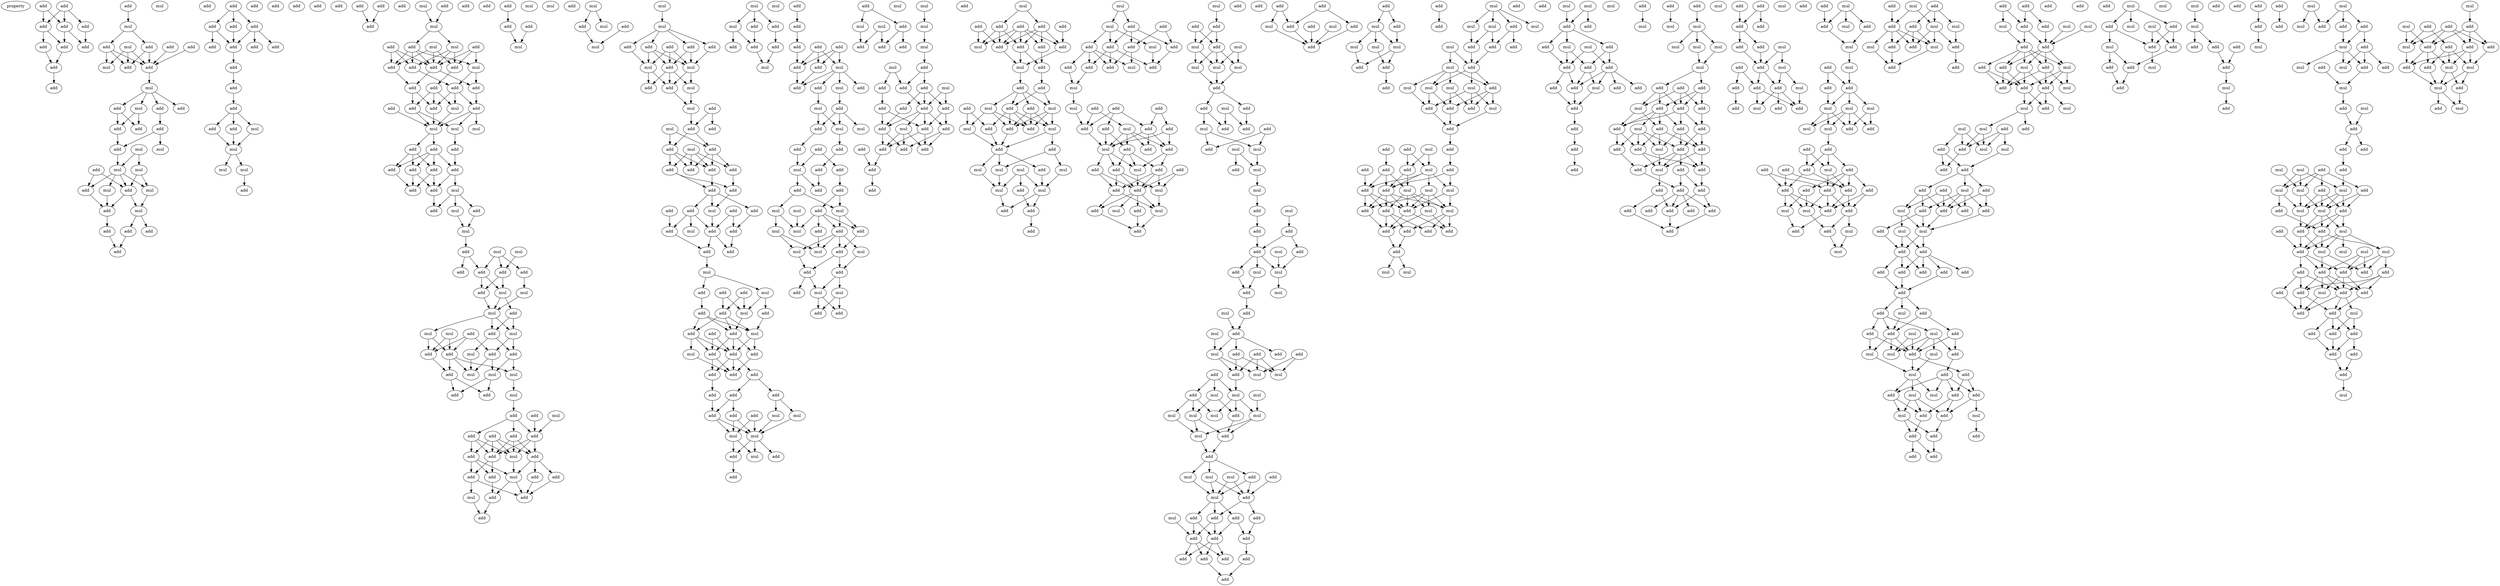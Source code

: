 digraph {
    node [fontcolor=black]
    property [mul=2,lf=1.9]
    0 [ label = add ];
    1 [ label = add ];
    2 [ label = add ];
    3 [ label = add ];
    4 [ label = add ];
    5 [ label = add ];
    6 [ label = add ];
    7 [ label = add ];
    8 [ label = add ];
    9 [ label = add ];
    10 [ label = add ];
    11 [ label = mul ];
    12 [ label = mul ];
    13 [ label = add ];
    14 [ label = add ];
    15 [ label = add ];
    16 [ label = add ];
    17 [ label = add ];
    18 [ label = add ];
    19 [ label = mul ];
    20 [ label = mul ];
    21 [ label = add ];
    22 [ label = add ];
    23 [ label = mul ];
    24 [ label = add ];
    25 [ label = add ];
    26 [ label = add ];
    27 [ label = add ];
    28 [ label = mul ];
    29 [ label = mul ];
    30 [ label = add ];
    31 [ label = add ];
    32 [ label = mul ];
    33 [ label = mul ];
    34 [ label = add ];
    35 [ label = mul ];
    36 [ label = mul ];
    37 [ label = add ];
    38 [ label = mul ];
    39 [ label = add ];
    40 [ label = add ];
    41 [ label = add ];
    42 [ label = mul ];
    43 [ label = add ];
    44 [ label = add ];
    45 [ label = add ];
    46 [ label = add ];
    47 [ label = add ];
    48 [ label = add ];
    49 [ label = add ];
    50 [ label = add ];
    51 [ label = add ];
    52 [ label = add ];
    53 [ label = add ];
    54 [ label = add ];
    55 [ label = add ];
    56 [ label = add ];
    57 [ label = add ];
    58 [ label = add ];
    59 [ label = add ];
    60 [ label = add ];
    61 [ label = add ];
    62 [ label = mul ];
    63 [ label = add ];
    64 [ label = mul ];
    65 [ label = add ];
    66 [ label = mul ];
    67 [ label = mul ];
    68 [ label = add ];
    69 [ label = add ];
    70 [ label = add ];
    71 [ label = add ];
    72 [ label = add ];
    73 [ label = mul ];
    74 [ label = add ];
    75 [ label = add ];
    76 [ label = mul ];
    77 [ label = mul ];
    78 [ label = mul ];
    79 [ label = add ];
    80 [ label = add ];
    81 [ label = add ];
    82 [ label = add ];
    83 [ label = add ];
    84 [ label = add ];
    85 [ label = mul ];
    86 [ label = add ];
    87 [ label = add ];
    88 [ label = add ];
    89 [ label = add ];
    90 [ label = add ];
    91 [ label = add ];
    92 [ label = mul ];
    93 [ label = add ];
    94 [ label = add ];
    95 [ label = add ];
    96 [ label = mul ];
    97 [ label = mul ];
    98 [ label = mul ];
    99 [ label = add ];
    100 [ label = add ];
    101 [ label = add ];
    102 [ label = add ];
    103 [ label = add ];
    104 [ label = add ];
    105 [ label = add ];
    106 [ label = add ];
    107 [ label = add ];
    108 [ label = mul ];
    109 [ label = mul ];
    110 [ label = add ];
    111 [ label = add ];
    112 [ label = mul ];
    113 [ label = mul ];
    114 [ label = mul ];
    115 [ label = add ];
    116 [ label = add ];
    117 [ label = add ];
    118 [ label = add ];
    119 [ label = add ];
    120 [ label = add ];
    121 [ label = mul ];
    122 [ label = mul ];
    123 [ label = mul ];
    124 [ label = add ];
    125 [ label = add ];
    126 [ label = mul ];
    127 [ label = mul ];
    128 [ label = add ];
    129 [ label = mul ];
    130 [ label = mul ];
    131 [ label = add ];
    132 [ label = add ];
    133 [ label = add ];
    134 [ label = add ];
    135 [ label = mul ];
    136 [ label = mul ];
    137 [ label = add ];
    138 [ label = mul ];
    139 [ label = add ];
    140 [ label = mul ];
    141 [ label = add ];
    142 [ label = add ];
    143 [ label = add ];
    144 [ label = mul ];
    145 [ label = add ];
    146 [ label = add ];
    147 [ label = add ];
    148 [ label = add ];
    149 [ label = mul ];
    150 [ label = add ];
    151 [ label = add ];
    152 [ label = add ];
    153 [ label = add ];
    154 [ label = add ];
    155 [ label = add ];
    156 [ label = mul ];
    157 [ label = add ];
    158 [ label = add ];
    159 [ label = add ];
    160 [ label = add ];
    161 [ label = mul ];
    162 [ label = add ];
    163 [ label = add ];
    164 [ label = mul ];
    165 [ label = add ];
    166 [ label = mul ];
    167 [ label = add ];
    168 [ label = add ];
    169 [ label = mul ];
    170 [ label = mul ];
    171 [ label = add ];
    172 [ label = add ];
    173 [ label = mul ];
    174 [ label = mul ];
    175 [ label = mul ];
    176 [ label = mul ];
    177 [ label = add ];
    178 [ label = add ];
    179 [ label = add ];
    180 [ label = add ];
    181 [ label = add ];
    182 [ label = mul ];
    183 [ label = add ];
    184 [ label = mul ];
    185 [ label = add ];
    186 [ label = add ];
    187 [ label = mul ];
    188 [ label = add ];
    189 [ label = mul ];
    190 [ label = add ];
    191 [ label = mul ];
    192 [ label = add ];
    193 [ label = add ];
    194 [ label = mul ];
    195 [ label = add ];
    196 [ label = add ];
    197 [ label = add ];
    198 [ label = add ];
    199 [ label = add ];
    200 [ label = add ];
    201 [ label = add ];
    202 [ label = add ];
    203 [ label = add ];
    204 [ label = mul ];
    205 [ label = add ];
    206 [ label = add ];
    207 [ label = add ];
    208 [ label = add ];
    209 [ label = add ];
    210 [ label = mul ];
    211 [ label = add ];
    212 [ label = add ];
    213 [ label = mul ];
    214 [ label = add ];
    215 [ label = add ];
    216 [ label = mul ];
    217 [ label = add ];
    218 [ label = add ];
    219 [ label = mul ];
    220 [ label = add ];
    221 [ label = add ];
    222 [ label = add ];
    223 [ label = add ];
    224 [ label = add ];
    225 [ label = mul ];
    226 [ label = add ];
    227 [ label = mul ];
    228 [ label = add ];
    229 [ label = add ];
    230 [ label = add ];
    231 [ label = add ];
    232 [ label = add ];
    233 [ label = add ];
    234 [ label = add ];
    235 [ label = add ];
    236 [ label = add ];
    237 [ label = add ];
    238 [ label = mul ];
    239 [ label = add ];
    240 [ label = mul ];
    241 [ label = mul ];
    242 [ label = mul ];
    243 [ label = mul ];
    244 [ label = add ];
    245 [ label = add ];
    246 [ label = mul ];
    247 [ label = add ];
    248 [ label = mul ];
    249 [ label = add ];
    250 [ label = add ];
    251 [ label = add ];
    252 [ label = add ];
    253 [ label = add ];
    254 [ label = mul ];
    255 [ label = mul ];
    256 [ label = add ];
    257 [ label = add ];
    258 [ label = add ];
    259 [ label = add ];
    260 [ label = add ];
    261 [ label = mul ];
    262 [ label = add ];
    263 [ label = add ];
    264 [ label = add ];
    265 [ label = mul ];
    266 [ label = add ];
    267 [ label = add ];
    268 [ label = add ];
    269 [ label = mul ];
    270 [ label = mul ];
    271 [ label = mul ];
    272 [ label = add ];
    273 [ label = add ];
    274 [ label = add ];
    275 [ label = add ];
    276 [ label = add ];
    277 [ label = add ];
    278 [ label = mul ];
    279 [ label = add ];
    280 [ label = add ];
    281 [ label = add ];
    282 [ label = mul ];
    283 [ label = add ];
    284 [ label = mul ];
    285 [ label = mul ];
    286 [ label = mul ];
    287 [ label = add ];
    288 [ label = add ];
    289 [ label = mul ];
    290 [ label = add ];
    291 [ label = mul ];
    292 [ label = add ];
    293 [ label = mul ];
    294 [ label = mul ];
    295 [ label = add ];
    296 [ label = add ];
    297 [ label = add ];
    298 [ label = mul ];
    299 [ label = mul ];
    300 [ label = add ];
    301 [ label = add ];
    302 [ label = add ];
    303 [ label = mul ];
    304 [ label = add ];
    305 [ label = mul ];
    306 [ label = mul ];
    307 [ label = add ];
    308 [ label = mul ];
    309 [ label = add ];
    310 [ label = add ];
    311 [ label = mul ];
    312 [ label = add ];
    313 [ label = mul ];
    314 [ label = add ];
    315 [ label = mul ];
    316 [ label = add ];
    317 [ label = add ];
    318 [ label = add ];
    319 [ label = mul ];
    320 [ label = add ];
    321 [ label = add ];
    322 [ label = add ];
    323 [ label = add ];
    324 [ label = add ];
    325 [ label = add ];
    326 [ label = mul ];
    327 [ label = add ];
    328 [ label = add ];
    329 [ label = add ];
    330 [ label = add ];
    331 [ label = add ];
    332 [ label = add ];
    333 [ label = add ];
    334 [ label = mul ];
    335 [ label = add ];
    336 [ label = add ];
    337 [ label = add ];
    338 [ label = add ];
    339 [ label = add ];
    340 [ label = add ];
    341 [ label = add ];
    342 [ label = add ];
    343 [ label = add ];
    344 [ label = mul ];
    345 [ label = mul ];
    346 [ label = add ];
    347 [ label = add ];
    348 [ label = add ];
    349 [ label = add ];
    350 [ label = mul ];
    351 [ label = mul ];
    352 [ label = add ];
    353 [ label = add ];
    354 [ label = add ];
    355 [ label = add ];
    356 [ label = mul ];
    357 [ label = mul ];
    358 [ label = add ];
    359 [ label = add ];
    360 [ label = add ];
    361 [ label = add ];
    362 [ label = mul ];
    363 [ label = mul ];
    364 [ label = mul ];
    365 [ label = mul ];
    366 [ label = mul ];
    367 [ label = add ];
    368 [ label = mul ];
    369 [ label = add ];
    370 [ label = add ];
    371 [ label = add ];
    372 [ label = mul ];
    373 [ label = add ];
    374 [ label = add ];
    375 [ label = mul ];
    376 [ label = mul ];
    377 [ label = add ];
    378 [ label = add ];
    379 [ label = add ];
    380 [ label = add ];
    381 [ label = add ];
    382 [ label = add ];
    383 [ label = add ];
    384 [ label = mul ];
    385 [ label = add ];
    386 [ label = mul ];
    387 [ label = add ];
    388 [ label = add ];
    389 [ label = mul ];
    390 [ label = add ];
    391 [ label = add ];
    392 [ label = mul ];
    393 [ label = add ];
    394 [ label = add ];
    395 [ label = add ];
    396 [ label = mul ];
    397 [ label = add ];
    398 [ label = add ];
    399 [ label = add ];
    400 [ label = mul ];
    401 [ label = add ];
    402 [ label = add ];
    403 [ label = add ];
    404 [ label = add ];
    405 [ label = add ];
    406 [ label = add ];
    407 [ label = mul ];
    408 [ label = add ];
    409 [ label = mul ];
    410 [ label = add ];
    411 [ label = mul ];
    412 [ label = add ];
    413 [ label = mul ];
    414 [ label = add ];
    415 [ label = add ];
    416 [ label = add ];
    417 [ label = mul ];
    418 [ label = mul ];
    419 [ label = mul ];
    420 [ label = mul ];
    421 [ label = mul ];
    422 [ label = add ];
    423 [ label = add ];
    424 [ label = mul ];
    425 [ label = add ];
    426 [ label = add ];
    427 [ label = mul ];
    428 [ label = add ];
    429 [ label = add ];
    430 [ label = add ];
    431 [ label = mul ];
    432 [ label = mul ];
    433 [ label = add ];
    434 [ label = add ];
    435 [ label = mul ];
    436 [ label = mul ];
    437 [ label = mul ];
    438 [ label = add ];
    439 [ label = add ];
    440 [ label = add ];
    441 [ label = add ];
    442 [ label = add ];
    443 [ label = add ];
    444 [ label = mul ];
    445 [ label = mul ];
    446 [ label = mul ];
    447 [ label = add ];
    448 [ label = add ];
    449 [ label = mul ];
    450 [ label = mul ];
    451 [ label = add ];
    452 [ label = add ];
    453 [ label = mul ];
    454 [ label = mul ];
    455 [ label = add ];
    456 [ label = add ];
    457 [ label = add ];
    458 [ label = add ];
    459 [ label = add ];
    460 [ label = add ];
    461 [ label = mul ];
    462 [ label = mul ];
    463 [ label = mul ];
    464 [ label = mul ];
    465 [ label = mul ];
    466 [ label = add ];
    467 [ label = add ];
    468 [ label = mul ];
    469 [ label = mul ];
    470 [ label = mul ];
    471 [ label = mul ];
    472 [ label = mul ];
    473 [ label = add ];
    474 [ label = add ];
    475 [ label = add ];
    476 [ label = add ];
    477 [ label = mul ];
    478 [ label = mul ];
    479 [ label = mul ];
    480 [ label = add ];
    481 [ label = mul ];
    482 [ label = add ];
    483 [ label = add ];
    484 [ label = add ];
    485 [ label = mul ];
    486 [ label = add ];
    487 [ label = add ];
    488 [ label = add ];
    489 [ label = add ];
    490 [ label = add ];
    491 [ label = add ];
    492 [ label = add ];
    493 [ label = add ];
    494 [ label = add ];
    495 [ label = add ];
    496 [ label = add ];
    497 [ label = add ];
    498 [ label = add ];
    499 [ label = mul ];
    500 [ label = add ];
    501 [ label = mul ];
    502 [ label = add ];
    503 [ label = add ];
    504 [ label = mul ];
    505 [ label = add ];
    506 [ label = mul ];
    507 [ label = add ];
    508 [ label = mul ];
    509 [ label = mul ];
    510 [ label = add ];
    511 [ label = add ];
    512 [ label = add ];
    513 [ label = add ];
    514 [ label = mul ];
    515 [ label = add ];
    516 [ label = mul ];
    517 [ label = mul ];
    518 [ label = add ];
    519 [ label = mul ];
    520 [ label = mul ];
    521 [ label = add ];
    522 [ label = add ];
    523 [ label = add ];
    524 [ label = add ];
    525 [ label = mul ];
    526 [ label = add ];
    527 [ label = mul ];
    528 [ label = mul ];
    529 [ label = mul ];
    530 [ label = mul ];
    531 [ label = add ];
    532 [ label = add ];
    533 [ label = mul ];
    534 [ label = add ];
    535 [ label = add ];
    536 [ label = add ];
    537 [ label = mul ];
    538 [ label = add ];
    539 [ label = add ];
    540 [ label = add ];
    541 [ label = mul ];
    542 [ label = add ];
    543 [ label = add ];
    544 [ label = add ];
    545 [ label = mul ];
    546 [ label = add ];
    547 [ label = add ];
    548 [ label = mul ];
    549 [ label = mul ];
    550 [ label = add ];
    551 [ label = mul ];
    552 [ label = add ];
    553 [ label = add ];
    554 [ label = mul ];
    555 [ label = add ];
    556 [ label = add ];
    557 [ label = add ];
    558 [ label = add ];
    559 [ label = add ];
    560 [ label = mul ];
    561 [ label = add ];
    562 [ label = mul ];
    563 [ label = mul ];
    564 [ label = mul ];
    565 [ label = add ];
    566 [ label = add ];
    567 [ label = mul ];
    568 [ label = add ];
    569 [ label = add ];
    570 [ label = mul ];
    571 [ label = add ];
    572 [ label = add ];
    573 [ label = add ];
    574 [ label = add ];
    575 [ label = mul ];
    576 [ label = add ];
    577 [ label = add ];
    578 [ label = add ];
    579 [ label = add ];
    580 [ label = add ];
    581 [ label = mul ];
    582 [ label = add ];
    583 [ label = add ];
    584 [ label = add ];
    585 [ label = mul ];
    586 [ label = add ];
    587 [ label = add ];
    588 [ label = mul ];
    589 [ label = mul ];
    590 [ label = mul ];
    591 [ label = mul ];
    592 [ label = mul ];
    593 [ label = mul ];
    594 [ label = add ];
    595 [ label = add ];
    596 [ label = add ];
    597 [ label = add ];
    598 [ label = add ];
    599 [ label = mul ];
    600 [ label = add ];
    601 [ label = add ];
    602 [ label = add ];
    603 [ label = add ];
    604 [ label = mul ];
    605 [ label = add ];
    606 [ label = add ];
    607 [ label = add ];
    608 [ label = add ];
    609 [ label = mul ];
    610 [ label = add ];
    611 [ label = add ];
    612 [ label = add ];
    613 [ label = mul ];
    614 [ label = add ];
    615 [ label = add ];
    616 [ label = add ];
    617 [ label = add ];
    618 [ label = add ];
    619 [ label = add ];
    620 [ label = add ];
    621 [ label = add ];
    622 [ label = add ];
    623 [ label = add ];
    624 [ label = mul ];
    625 [ label = add ];
    626 [ label = add ];
    627 [ label = add ];
    628 [ label = add ];
    629 [ label = add ];
    630 [ label = add ];
    631 [ label = mul ];
    632 [ label = add ];
    633 [ label = add ];
    634 [ label = mul ];
    635 [ label = mul ];
    636 [ label = add ];
    637 [ label = add ];
    638 [ label = add ];
    639 [ label = mul ];
    640 [ label = add ];
    641 [ label = add ];
    642 [ label = add ];
    643 [ label = mul ];
    644 [ label = add ];
    645 [ label = add ];
    646 [ label = mul ];
    647 [ label = mul ];
    648 [ label = add ];
    649 [ label = add ];
    650 [ label = mul ];
    651 [ label = add ];
    652 [ label = mul ];
    653 [ label = add ];
    654 [ label = add ];
    655 [ label = mul ];
    656 [ label = mul ];
    657 [ label = mul ];
    658 [ label = mul ];
    659 [ label = mul ];
    660 [ label = add ];
    661 [ label = add ];
    662 [ label = add ];
    663 [ label = add ];
    664 [ label = add ];
    665 [ label = mul ];
    666 [ label = add ];
    667 [ label = add ];
    668 [ label = add ];
    669 [ label = add ];
    670 [ label = add ];
    671 [ label = add ];
    672 [ label = add ];
    673 [ label = add ];
    674 [ label = mul ];
    675 [ label = add ];
    676 [ label = add ];
    677 [ label = mul ];
    678 [ label = mul ];
    679 [ label = add ];
    680 [ label = add ];
    681 [ label = mul ];
    682 [ label = add ];
    683 [ label = mul ];
    684 [ label = add ];
    685 [ label = add ];
    686 [ label = add ];
    687 [ label = mul ];
    688 [ label = mul ];
    689 [ label = mul ];
    690 [ label = mul ];
    691 [ label = add ];
    692 [ label = add ];
    693 [ label = add ];
    694 [ label = add ];
    695 [ label = add ];
    696 [ label = add ];
    697 [ label = add ];
    698 [ label = mul ];
    699 [ label = mul ];
    700 [ label = add ];
    701 [ label = mul ];
    702 [ label = add ];
    703 [ label = add ];
    704 [ label = add ];
    705 [ label = add ];
    706 [ label = mul ];
    707 [ label = add ];
    708 [ label = add ];
    709 [ label = mul ];
    710 [ label = mul ];
    711 [ label = add ];
    712 [ label = add ];
    713 [ label = add ];
    714 [ label = add ];
    715 [ label = mul ];
    716 [ label = mul ];
    717 [ label = mul ];
    718 [ label = mul ];
    719 [ label = add ];
    720 [ label = add ];
    721 [ label = add ];
    722 [ label = mul ];
    723 [ label = mul ];
    724 [ label = add ];
    725 [ label = add ];
    726 [ label = add ];
    727 [ label = add ];
    728 [ label = add ];
    729 [ label = add ];
    730 [ label = mul ];
    731 [ label = add ];
    732 [ label = mul ];
    733 [ label = add ];
    734 [ label = add ];
    735 [ label = add ];
    736 [ label = add ];
    737 [ label = mul ];
    738 [ label = add ];
    739 [ label = mul ];
    740 [ label = add ];
    741 [ label = add ];
    742 [ label = add ];
    743 [ label = add ];
    744 [ label = add ];
    745 [ label = add ];
    746 [ label = add ];
    747 [ label = add ];
    748 [ label = add ];
    749 [ label = mul ];
    750 [ label = add ];
    751 [ label = add ];
    752 [ label = mul ];
    753 [ label = add ];
    754 [ label = mul ];
    755 [ label = add ];
    756 [ label = add ];
    757 [ label = mul ];
    758 [ label = mul ];
    759 [ label = mul ];
    760 [ label = add ];
    761 [ label = add ];
    762 [ label = mul ];
    763 [ label = add ];
    764 [ label = add ];
    765 [ label = add ];
    766 [ label = mul ];
    767 [ label = add ];
    768 [ label = mul ];
    769 [ label = mul ];
    770 [ label = add ];
    771 [ label = add ];
    772 [ label = mul ];
    773 [ label = add ];
    774 [ label = add ];
    775 [ label = add ];
    776 [ label = add ];
    777 [ label = add ];
    778 [ label = add ];
    779 [ label = add ];
    780 [ label = mul ];
    781 [ label = mul ];
    782 [ label = mul ];
    783 [ label = add ];
    784 [ label = add ];
    785 [ label = add ];
    786 [ label = add ];
    787 [ label = mul ];
    788 [ label = add ];
    789 [ label = mul ];
    790 [ label = add ];
    791 [ label = mul ];
    792 [ label = add ];
    793 [ label = mul ];
    794 [ label = mul ];
    795 [ label = add ];
    796 [ label = add ];
    797 [ label = add ];
    798 [ label = add ];
    799 [ label = add ];
    800 [ label = add ];
    801 [ label = mul ];
    802 [ label = add ];
    803 [ label = add ];
    804 [ label = add ];
    805 [ label = add ];
    806 [ label = mul ];
    807 [ label = mul ];
    808 [ label = add ];
    809 [ label = mul ];
    810 [ label = add ];
    811 [ label = add ];
    812 [ label = mul ];
    813 [ label = add ];
    814 [ label = add ];
    815 [ label = mul ];
    816 [ label = add ];
    817 [ label = add ];
    818 [ label = mul ];
    819 [ label = add ];
    820 [ label = mul ];
    821 [ label = mul ];
    822 [ label = add ];
    823 [ label = mul ];
    824 [ label = add ];
    825 [ label = add ];
    826 [ label = add ];
    827 [ label = add ];
    828 [ label = mul ];
    829 [ label = add ];
    830 [ label = mul ];
    831 [ label = mul ];
    832 [ label = add ];
    833 [ label = add ];
    834 [ label = mul ];
    835 [ label = mul ];
    836 [ label = add ];
    837 [ label = mul ];
    838 [ label = mul ];
    839 [ label = add ];
    840 [ label = add ];
    841 [ label = mul ];
    842 [ label = add ];
    843 [ label = add ];
    844 [ label = mul ];
    845 [ label = add ];
    846 [ label = mul ];
    847 [ label = mul ];
    848 [ label = mul ];
    849 [ label = add ];
    850 [ label = add ];
    851 [ label = add ];
    852 [ label = add ];
    853 [ label = add ];
    854 [ label = mul ];
    855 [ label = add ];
    856 [ label = add ];
    857 [ label = add ];
    858 [ label = add ];
    859 [ label = mul ];
    860 [ label = add ];
    861 [ label = add ];
    862 [ label = add ];
    863 [ label = add ];
    864 [ label = add ];
    865 [ label = add ];
    866 [ label = add ];
    867 [ label = add ];
    868 [ label = mul ];
    869 [ label = mul ];
    870 [ label = mul ];
    871 [ label = add ];
    872 [ label = add ];
    873 [ label = add ];
    874 [ label = mul ];
    875 [ label = add ];
    876 [ label = add ];
    877 [ label = add ];
    878 [ label = add ];
    879 [ label = mul ];
    880 [ label = add ];
    881 [ label = mul ];
    882 [ label = add ];
    883 [ label = mul ];
    884 [ label = add ];
    885 [ label = mul ];
    886 [ label = add ];
    0 -> 2 [ name = 0 ];
    0 -> 3 [ name = 1 ];
    0 -> 4 [ name = 2 ];
    1 -> 2 [ name = 3 ];
    1 -> 3 [ name = 4 ];
    2 -> 5 [ name = 5 ];
    2 -> 7 [ name = 6 ];
    3 -> 6 [ name = 7 ];
    3 -> 7 [ name = 8 ];
    4 -> 6 [ name = 9 ];
    5 -> 8 [ name = 10 ];
    7 -> 8 [ name = 11 ];
    8 -> 10 [ name = 12 ];
    9 -> 11 [ name = 13 ];
    11 -> 13 [ name = 14 ];
    11 -> 15 [ name = 15 ];
    12 -> 17 [ name = 16 ];
    12 -> 18 [ name = 17 ];
    12 -> 19 [ name = 18 ];
    13 -> 17 [ name = 19 ];
    13 -> 18 [ name = 20 ];
    13 -> 19 [ name = 21 ];
    14 -> 18 [ name = 22 ];
    15 -> 17 [ name = 23 ];
    15 -> 18 [ name = 24 ];
    16 -> 18 [ name = 25 ];
    18 -> 20 [ name = 26 ];
    20 -> 21 [ name = 27 ];
    20 -> 22 [ name = 28 ];
    20 -> 23 [ name = 29 ];
    20 -> 24 [ name = 30 ];
    21 -> 25 [ name = 31 ];
    21 -> 27 [ name = 32 ];
    23 -> 25 [ name = 33 ];
    23 -> 27 [ name = 34 ];
    24 -> 26 [ name = 35 ];
    26 -> 29 [ name = 36 ];
    26 -> 30 [ name = 37 ];
    27 -> 30 [ name = 38 ];
    28 -> 32 [ name = 39 ];
    28 -> 33 [ name = 40 ];
    30 -> 33 [ name = 41 ];
    31 -> 34 [ name = 42 ];
    31 -> 37 [ name = 43 ];
    32 -> 34 [ name = 44 ];
    32 -> 35 [ name = 45 ];
    33 -> 34 [ name = 46 ];
    33 -> 35 [ name = 47 ];
    33 -> 36 [ name = 48 ];
    33 -> 37 [ name = 49 ];
    34 -> 38 [ name = 50 ];
    34 -> 39 [ name = 51 ];
    35 -> 38 [ name = 52 ];
    36 -> 39 [ name = 53 ];
    37 -> 39 [ name = 54 ];
    38 -> 40 [ name = 55 ];
    38 -> 44 [ name = 56 ];
    39 -> 41 [ name = 57 ];
    40 -> 45 [ name = 58 ];
    41 -> 45 [ name = 59 ];
    46 -> 47 [ name = 60 ];
    46 -> 48 [ name = 61 ];
    46 -> 49 [ name = 62 ];
    47 -> 51 [ name = 63 ];
    47 -> 54 [ name = 64 ];
    48 -> 51 [ name = 65 ];
    49 -> 51 [ name = 66 ];
    49 -> 52 [ name = 67 ];
    49 -> 53 [ name = 68 ];
    51 -> 55 [ name = 69 ];
    55 -> 56 [ name = 70 ];
    56 -> 59 [ name = 71 ];
    59 -> 60 [ name = 72 ];
    59 -> 61 [ name = 73 ];
    59 -> 62 [ name = 74 ];
    60 -> 64 [ name = 75 ];
    61 -> 64 [ name = 76 ];
    62 -> 64 [ name = 77 ];
    64 -> 66 [ name = 78 ];
    64 -> 67 [ name = 79 ];
    67 -> 68 [ name = 80 ];
    69 -> 71 [ name = 81 ];
    70 -> 71 [ name = 82 ];
    73 -> 76 [ name = 83 ];
    74 -> 76 [ name = 84 ];
    76 -> 77 [ name = 85 ];
    76 -> 81 [ name = 86 ];
    77 -> 82 [ name = 87 ];
    77 -> 84 [ name = 88 ];
    77 -> 86 [ name = 89 ];
    78 -> 82 [ name = 90 ];
    78 -> 83 [ name = 91 ];
    78 -> 84 [ name = 92 ];
    79 -> 82 [ name = 93 ];
    79 -> 84 [ name = 94 ];
    79 -> 85 [ name = 95 ];
    80 -> 83 [ name = 96 ];
    80 -> 84 [ name = 97 ];
    80 -> 86 [ name = 98 ];
    81 -> 83 [ name = 99 ];
    81 -> 84 [ name = 100 ];
    81 -> 85 [ name = 101 ];
    81 -> 86 [ name = 102 ];
    82 -> 89 [ name = 103 ];
    83 -> 88 [ name = 104 ];
    84 -> 88 [ name = 105 ];
    84 -> 90 [ name = 106 ];
    85 -> 87 [ name = 107 ];
    85 -> 90 [ name = 108 ];
    86 -> 87 [ name = 109 ];
    87 -> 91 [ name = 110 ];
    87 -> 92 [ name = 111 ];
    87 -> 95 [ name = 112 ];
    88 -> 91 [ name = 113 ];
    88 -> 94 [ name = 114 ];
    89 -> 91 [ name = 115 ];
    89 -> 92 [ name = 116 ];
    89 -> 94 [ name = 117 ];
    90 -> 95 [ name = 118 ];
    91 -> 97 [ name = 119 ];
    92 -> 97 [ name = 120 ];
    93 -> 97 [ name = 121 ];
    94 -> 97 [ name = 122 ];
    94 -> 98 [ name = 123 ];
    95 -> 96 [ name = 124 ];
    95 -> 97 [ name = 125 ];
    95 -> 98 [ name = 126 ];
    97 -> 99 [ name = 127 ];
    97 -> 101 [ name = 128 ];
    98 -> 100 [ name = 129 ];
    99 -> 102 [ name = 130 ];
    99 -> 104 [ name = 131 ];
    99 -> 105 [ name = 132 ];
    100 -> 103 [ name = 133 ];
    101 -> 102 [ name = 134 ];
    101 -> 103 [ name = 135 ];
    101 -> 104 [ name = 136 ];
    101 -> 105 [ name = 137 ];
    102 -> 106 [ name = 138 ];
    102 -> 107 [ name = 139 ];
    103 -> 107 [ name = 140 ];
    103 -> 108 [ name = 141 ];
    104 -> 106 [ name = 142 ];
    105 -> 106 [ name = 143 ];
    105 -> 107 [ name = 144 ];
    107 -> 111 [ name = 145 ];
    108 -> 109 [ name = 146 ];
    108 -> 110 [ name = 147 ];
    108 -> 111 [ name = 148 ];
    109 -> 112 [ name = 149 ];
    110 -> 112 [ name = 150 ];
    112 -> 115 [ name = 151 ];
    113 -> 116 [ name = 152 ];
    113 -> 118 [ name = 153 ];
    113 -> 119 [ name = 154 ];
    114 -> 116 [ name = 155 ];
    115 -> 117 [ name = 156 ];
    115 -> 118 [ name = 157 ];
    116 -> 120 [ name = 158 ];
    116 -> 122 [ name = 159 ];
    118 -> 120 [ name = 160 ];
    118 -> 122 [ name = 161 ];
    119 -> 121 [ name = 162 ];
    120 -> 123 [ name = 163 ];
    121 -> 123 [ name = 164 ];
    122 -> 123 [ name = 165 ];
    122 -> 124 [ name = 166 ];
    123 -> 126 [ name = 167 ];
    123 -> 128 [ name = 168 ];
    123 -> 129 [ name = 169 ];
    124 -> 126 [ name = 170 ];
    124 -> 128 [ name = 171 ];
    125 -> 131 [ name = 172 ];
    125 -> 133 [ name = 173 ];
    125 -> 134 [ name = 174 ];
    126 -> 132 [ name = 175 ];
    126 -> 133 [ name = 176 ];
    127 -> 131 [ name = 177 ];
    127 -> 134 [ name = 178 ];
    128 -> 130 [ name = 179 ];
    128 -> 132 [ name = 180 ];
    129 -> 131 [ name = 181 ];
    129 -> 134 [ name = 182 ];
    130 -> 135 [ name = 183 ];
    131 -> 135 [ name = 184 ];
    131 -> 137 [ name = 185 ];
    131 -> 138 [ name = 186 ];
    132 -> 136 [ name = 187 ];
    132 -> 138 [ name = 188 ];
    133 -> 135 [ name = 189 ];
    133 -> 136 [ name = 190 ];
    134 -> 137 [ name = 191 ];
    136 -> 139 [ name = 192 ];
    136 -> 141 [ name = 193 ];
    137 -> 139 [ name = 194 ];
    137 -> 141 [ name = 195 ];
    138 -> 140 [ name = 196 ];
    140 -> 143 [ name = 197 ];
    142 -> 148 [ name = 198 ];
    143 -> 145 [ name = 199 ];
    143 -> 147 [ name = 200 ];
    143 -> 148 [ name = 201 ];
    144 -> 148 [ name = 202 ];
    145 -> 149 [ name = 203 ];
    145 -> 150 [ name = 204 ];
    145 -> 152 [ name = 205 ];
    146 -> 149 [ name = 206 ];
    146 -> 150 [ name = 207 ];
    146 -> 151 [ name = 208 ];
    146 -> 152 [ name = 209 ];
    147 -> 149 [ name = 210 ];
    147 -> 150 [ name = 211 ];
    147 -> 151 [ name = 212 ];
    148 -> 149 [ name = 213 ];
    148 -> 150 [ name = 214 ];
    148 -> 152 [ name = 215 ];
    149 -> 156 [ name = 216 ];
    150 -> 155 [ name = 217 ];
    150 -> 157 [ name = 218 ];
    151 -> 155 [ name = 219 ];
    151 -> 156 [ name = 220 ];
    151 -> 157 [ name = 221 ];
    152 -> 153 [ name = 222 ];
    152 -> 154 [ name = 223 ];
    152 -> 156 [ name = 224 ];
    153 -> 158 [ name = 225 ];
    154 -> 158 [ name = 226 ];
    155 -> 159 [ name = 227 ];
    156 -> 158 [ name = 228 ];
    156 -> 159 [ name = 229 ];
    157 -> 158 [ name = 230 ];
    157 -> 161 [ name = 231 ];
    159 -> 162 [ name = 232 ];
    161 -> 162 [ name = 233 ];
    163 -> 168 [ name = 234 ];
    165 -> 169 [ name = 235 ];
    168 -> 169 [ name = 236 ];
    170 -> 171 [ name = 237 ];
    170 -> 173 [ name = 238 ];
    171 -> 174 [ name = 239 ];
    172 -> 174 [ name = 240 ];
    175 -> 176 [ name = 241 ];
    176 -> 177 [ name = 242 ];
    176 -> 178 [ name = 243 ];
    176 -> 180 [ name = 244 ];
    176 -> 181 [ name = 245 ];
    177 -> 183 [ name = 246 ];
    177 -> 184 [ name = 247 ];
    178 -> 184 [ name = 248 ];
    179 -> 182 [ name = 249 ];
    179 -> 183 [ name = 250 ];
    179 -> 184 [ name = 251 ];
    180 -> 182 [ name = 252 ];
    181 -> 182 [ name = 253 ];
    181 -> 183 [ name = 254 ];
    181 -> 184 [ name = 255 ];
    182 -> 185 [ name = 256 ];
    182 -> 186 [ name = 257 ];
    183 -> 185 [ name = 258 ];
    183 -> 186 [ name = 259 ];
    183 -> 187 [ name = 260 ];
    184 -> 186 [ name = 261 ];
    184 -> 187 [ name = 262 ];
    186 -> 189 [ name = 263 ];
    187 -> 189 [ name = 264 ];
    188 -> 190 [ name = 265 ];
    188 -> 192 [ name = 266 ];
    189 -> 190 [ name = 267 ];
    190 -> 193 [ name = 268 ];
    190 -> 195 [ name = 269 ];
    191 -> 193 [ name = 270 ];
    191 -> 195 [ name = 271 ];
    193 -> 196 [ name = 272 ];
    193 -> 198 [ name = 273 ];
    193 -> 199 [ name = 274 ];
    194 -> 196 [ name = 275 ];
    194 -> 197 [ name = 276 ];
    194 -> 198 [ name = 277 ];
    194 -> 199 [ name = 278 ];
    195 -> 197 [ name = 279 ];
    195 -> 198 [ name = 280 ];
    195 -> 199 [ name = 281 ];
    196 -> 201 [ name = 282 ];
    197 -> 200 [ name = 283 ];
    197 -> 201 [ name = 284 ];
    198 -> 200 [ name = 285 ];
    200 -> 203 [ name = 286 ];
    200 -> 204 [ name = 287 ];
    200 -> 205 [ name = 288 ];
    201 -> 204 [ name = 289 ];
    202 -> 207 [ name = 290 ];
    203 -> 207 [ name = 291 ];
    203 -> 208 [ name = 292 ];
    203 -> 210 [ name = 293 ];
    204 -> 208 [ name = 294 ];
    205 -> 209 [ name = 295 ];
    206 -> 208 [ name = 296 ];
    206 -> 209 [ name = 297 ];
    207 -> 212 [ name = 298 ];
    208 -> 211 [ name = 299 ];
    208 -> 212 [ name = 300 ];
    209 -> 211 [ name = 301 ];
    212 -> 213 [ name = 302 ];
    213 -> 216 [ name = 303 ];
    213 -> 217 [ name = 304 ];
    214 -> 219 [ name = 305 ];
    214 -> 220 [ name = 306 ];
    215 -> 219 [ name = 307 ];
    215 -> 220 [ name = 308 ];
    216 -> 218 [ name = 309 ];
    216 -> 219 [ name = 310 ];
    217 -> 221 [ name = 311 ];
    218 -> 225 [ name = 312 ];
    219 -> 224 [ name = 313 ];
    220 -> 223 [ name = 314 ];
    220 -> 224 [ name = 315 ];
    220 -> 225 [ name = 316 ];
    221 -> 223 [ name = 317 ];
    221 -> 224 [ name = 318 ];
    221 -> 225 [ name = 319 ];
    222 -> 226 [ name = 320 ];
    222 -> 229 [ name = 321 ];
    223 -> 226 [ name = 322 ];
    223 -> 227 [ name = 323 ];
    223 -> 229 [ name = 324 ];
    224 -> 226 [ name = 325 ];
    224 -> 228 [ name = 326 ];
    224 -> 229 [ name = 327 ];
    225 -> 226 [ name = 328 ];
    225 -> 228 [ name = 329 ];
    226 -> 230 [ name = 330 ];
    226 -> 231 [ name = 331 ];
    226 -> 232 [ name = 332 ];
    227 -> 231 [ name = 333 ];
    228 -> 231 [ name = 334 ];
    229 -> 231 [ name = 335 ];
    229 -> 232 [ name = 336 ];
    230 -> 233 [ name = 337 ];
    230 -> 234 [ name = 338 ];
    232 -> 235 [ name = 339 ];
    233 -> 238 [ name = 340 ];
    233 -> 240 [ name = 341 ];
    234 -> 237 [ name = 342 ];
    234 -> 239 [ name = 343 ];
    235 -> 237 [ name = 344 ];
    236 -> 241 [ name = 345 ];
    236 -> 242 [ name = 346 ];
    237 -> 241 [ name = 347 ];
    237 -> 242 [ name = 348 ];
    238 -> 242 [ name = 349 ];
    239 -> 241 [ name = 350 ];
    239 -> 242 [ name = 351 ];
    240 -> 242 [ name = 352 ];
    241 -> 243 [ name = 353 ];
    241 -> 245 [ name = 354 ];
    242 -> 243 [ name = 355 ];
    242 -> 244 [ name = 356 ];
    242 -> 245 [ name = 357 ];
    245 -> 247 [ name = 358 ];
    246 -> 248 [ name = 359 ];
    246 -> 249 [ name = 360 ];
    246 -> 250 [ name = 361 ];
    248 -> 251 [ name = 362 ];
    248 -> 252 [ name = 363 ];
    249 -> 252 [ name = 364 ];
    250 -> 253 [ name = 365 ];
    252 -> 254 [ name = 366 ];
    253 -> 254 [ name = 367 ];
    256 -> 257 [ name = 368 ];
    257 -> 259 [ name = 369 ];
    258 -> 261 [ name = 370 ];
    258 -> 262 [ name = 371 ];
    258 -> 263 [ name = 372 ];
    259 -> 263 [ name = 373 ];
    260 -> 261 [ name = 374 ];
    260 -> 262 [ name = 375 ];
    260 -> 263 [ name = 376 ];
    261 -> 264 [ name = 377 ];
    261 -> 265 [ name = 378 ];
    261 -> 266 [ name = 379 ];
    261 -> 267 [ name = 380 ];
    262 -> 264 [ name = 381 ];
    263 -> 264 [ name = 382 ];
    265 -> 268 [ name = 383 ];
    267 -> 269 [ name = 384 ];
    268 -> 270 [ name = 385 ];
    268 -> 271 [ name = 386 ];
    268 -> 272 [ name = 387 ];
    269 -> 270 [ name = 388 ];
    269 -> 272 [ name = 389 ];
    270 -> 275 [ name = 390 ];
    272 -> 274 [ name = 391 ];
    273 -> 276 [ name = 392 ];
    273 -> 278 [ name = 393 ];
    274 -> 278 [ name = 394 ];
    275 -> 277 [ name = 395 ];
    276 -> 279 [ name = 396 ];
    277 -> 280 [ name = 397 ];
    278 -> 280 [ name = 398 ];
    278 -> 281 [ name = 399 ];
    279 -> 283 [ name = 400 ];
    279 -> 284 [ name = 401 ];
    281 -> 284 [ name = 402 ];
    281 -> 285 [ name = 403 ];
    282 -> 289 [ name = 404 ];
    283 -> 287 [ name = 405 ];
    283 -> 288 [ name = 406 ];
    283 -> 289 [ name = 407 ];
    283 -> 290 [ name = 408 ];
    284 -> 287 [ name = 409 ];
    284 -> 290 [ name = 410 ];
    285 -> 286 [ name = 411 ];
    285 -> 289 [ name = 412 ];
    286 -> 293 [ name = 413 ];
    286 -> 294 [ name = 414 ];
    287 -> 292 [ name = 415 ];
    288 -> 293 [ name = 416 ];
    290 -> 291 [ name = 417 ];
    290 -> 292 [ name = 418 ];
    290 -> 293 [ name = 419 ];
    290 -> 294 [ name = 420 ];
    291 -> 296 [ name = 421 ];
    292 -> 295 [ name = 422 ];
    292 -> 296 [ name = 423 ];
    294 -> 295 [ name = 424 ];
    295 -> 297 [ name = 425 ];
    295 -> 298 [ name = 426 ];
    296 -> 298 [ name = 427 ];
    296 -> 299 [ name = 428 ];
    298 -> 300 [ name = 429 ];
    298 -> 302 [ name = 430 ];
    299 -> 300 [ name = 431 ];
    299 -> 302 [ name = 432 ];
    301 -> 303 [ name = 433 ];
    301 -> 304 [ name = 434 ];
    303 -> 310 [ name = 435 ];
    304 -> 307 [ name = 436 ];
    304 -> 309 [ name = 437 ];
    305 -> 307 [ name = 438 ];
    305 -> 310 [ name = 439 ];
    308 -> 311 [ name = 440 ];
    311 -> 313 [ name = 441 ];
    313 -> 314 [ name = 442 ];
    314 -> 316 [ name = 443 ];
    314 -> 318 [ name = 444 ];
    315 -> 316 [ name = 445 ];
    315 -> 317 [ name = 446 ];
    316 -> 321 [ name = 447 ];
    317 -> 322 [ name = 448 ];
    318 -> 320 [ name = 449 ];
    318 -> 321 [ name = 450 ];
    318 -> 323 [ name = 451 ];
    319 -> 320 [ name = 452 ];
    319 -> 321 [ name = 453 ];
    320 -> 325 [ name = 454 ];
    320 -> 327 [ name = 455 ];
    321 -> 324 [ name = 456 ];
    321 -> 325 [ name = 457 ];
    321 -> 326 [ name = 458 ];
    321 -> 327 [ name = 459 ];
    322 -> 324 [ name = 460 ];
    322 -> 325 [ name = 461 ];
    323 -> 324 [ name = 462 ];
    324 -> 330 [ name = 463 ];
    324 -> 331 [ name = 464 ];
    325 -> 329 [ name = 465 ];
    325 -> 330 [ name = 466 ];
    326 -> 329 [ name = 467 ];
    326 -> 330 [ name = 468 ];
    326 -> 331 [ name = 469 ];
    327 -> 329 [ name = 470 ];
    327 -> 331 [ name = 471 ];
    328 -> 332 [ name = 472 ];
    330 -> 332 [ name = 473 ];
    332 -> 333 [ name = 474 ];
    334 -> 335 [ name = 475 ];
    334 -> 336 [ name = 476 ];
    335 -> 340 [ name = 477 ];
    335 -> 341 [ name = 478 ];
    335 -> 342 [ name = 479 ];
    335 -> 343 [ name = 480 ];
    336 -> 341 [ name = 481 ];
    336 -> 342 [ name = 482 ];
    336 -> 344 [ name = 483 ];
    337 -> 343 [ name = 484 ];
    338 -> 342 [ name = 485 ];
    338 -> 344 [ name = 486 ];
    339 -> 340 [ name = 487 ];
    339 -> 341 [ name = 488 ];
    339 -> 342 [ name = 489 ];
    339 -> 343 [ name = 490 ];
    339 -> 344 [ name = 491 ];
    340 -> 346 [ name = 492 ];
    341 -> 345 [ name = 493 ];
    341 -> 346 [ name = 494 ];
    342 -> 345 [ name = 495 ];
    343 -> 345 [ name = 496 ];
    345 -> 348 [ name = 497 ];
    346 -> 347 [ name = 498 ];
    347 -> 349 [ name = 499 ];
    347 -> 351 [ name = 500 ];
    348 -> 349 [ name = 501 ];
    348 -> 350 [ name = 502 ];
    348 -> 351 [ name = 503 ];
    348 -> 353 [ name = 504 ];
    349 -> 354 [ name = 505 ];
    349 -> 355 [ name = 506 ];
    349 -> 357 [ name = 507 ];
    349 -> 358 [ name = 508 ];
    350 -> 354 [ name = 509 ];
    350 -> 355 [ name = 510 ];
    350 -> 356 [ name = 511 ];
    351 -> 354 [ name = 512 ];
    351 -> 355 [ name = 513 ];
    351 -> 357 [ name = 514 ];
    352 -> 356 [ name = 515 ];
    352 -> 358 [ name = 516 ];
    353 -> 354 [ name = 517 ];
    353 -> 355 [ name = 518 ];
    353 -> 357 [ name = 519 ];
    355 -> 360 [ name = 520 ];
    356 -> 360 [ name = 521 ];
    357 -> 359 [ name = 522 ];
    357 -> 360 [ name = 523 ];
    358 -> 360 [ name = 524 ];
    359 -> 362 [ name = 525 ];
    359 -> 365 [ name = 526 ];
    360 -> 361 [ name = 527 ];
    360 -> 362 [ name = 528 ];
    360 -> 364 [ name = 529 ];
    361 -> 368 [ name = 530 ];
    362 -> 366 [ name = 531 ];
    363 -> 366 [ name = 532 ];
    363 -> 367 [ name = 533 ];
    363 -> 368 [ name = 534 ];
    364 -> 366 [ name = 535 ];
    365 -> 368 [ name = 536 ];
    366 -> 369 [ name = 537 ];
    367 -> 370 [ name = 538 ];
    368 -> 369 [ name = 539 ];
    368 -> 370 [ name = 540 ];
    370 -> 371 [ name = 541 ];
    372 -> 374 [ name = 542 ];
    372 -> 375 [ name = 543 ];
    373 -> 379 [ name = 544 ];
    373 -> 380 [ name = 545 ];
    374 -> 377 [ name = 546 ];
    374 -> 379 [ name = 547 ];
    374 -> 380 [ name = 548 ];
    375 -> 376 [ name = 549 ];
    375 -> 377 [ name = 550 ];
    375 -> 378 [ name = 551 ];
    376 -> 383 [ name = 552 ];
    377 -> 382 [ name = 553 ];
    377 -> 383 [ name = 554 ];
    377 -> 385 [ name = 555 ];
    378 -> 381 [ name = 556 ];
    378 -> 382 [ name = 557 ];
    378 -> 384 [ name = 558 ];
    378 -> 385 [ name = 559 ];
    379 -> 382 [ name = 560 ];
    379 -> 384 [ name = 561 ];
    380 -> 383 [ name = 562 ];
    381 -> 386 [ name = 563 ];
    385 -> 386 [ name = 564 ];
    386 -> 389 [ name = 565 ];
    387 -> 391 [ name = 566 ];
    387 -> 393 [ name = 567 ];
    387 -> 395 [ name = 568 ];
    388 -> 391 [ name = 569 ];
    388 -> 392 [ name = 570 ];
    389 -> 391 [ name = 571 ];
    390 -> 393 [ name = 572 ];
    390 -> 394 [ name = 573 ];
    391 -> 396 [ name = 574 ];
    392 -> 396 [ name = 575 ];
    392 -> 397 [ name = 576 ];
    392 -> 398 [ name = 577 ];
    392 -> 399 [ name = 578 ];
    393 -> 396 [ name = 579 ];
    393 -> 397 [ name = 580 ];
    393 -> 399 [ name = 581 ];
    394 -> 396 [ name = 582 ];
    394 -> 397 [ name = 583 ];
    395 -> 396 [ name = 584 ];
    395 -> 398 [ name = 585 ];
    396 -> 400 [ name = 586 ];
    396 -> 401 [ name = 587 ];
    396 -> 403 [ name = 588 ];
    397 -> 400 [ name = 589 ];
    397 -> 402 [ name = 590 ];
    398 -> 400 [ name = 591 ];
    398 -> 401 [ name = 592 ];
    398 -> 402 [ name = 593 ];
    400 -> 406 [ name = 594 ];
    401 -> 405 [ name = 595 ];
    401 -> 406 [ name = 596 ];
    401 -> 407 [ name = 597 ];
    402 -> 405 [ name = 598 ];
    402 -> 406 [ name = 599 ];
    402 -> 407 [ name = 600 ];
    403 -> 405 [ name = 601 ];
    403 -> 406 [ name = 602 ];
    404 -> 406 [ name = 603 ];
    404 -> 407 [ name = 604 ];
    405 -> 409 [ name = 605 ];
    405 -> 410 [ name = 606 ];
    406 -> 408 [ name = 607 ];
    406 -> 409 [ name = 608 ];
    406 -> 410 [ name = 609 ];
    406 -> 411 [ name = 610 ];
    407 -> 409 [ name = 611 ];
    408 -> 412 [ name = 612 ];
    409 -> 412 [ name = 613 ];
    410 -> 412 [ name = 614 ];
    413 -> 414 [ name = 615 ];
    414 -> 416 [ name = 616 ];
    414 -> 418 [ name = 617 ];
    415 -> 416 [ name = 618 ];
    415 -> 418 [ name = 619 ];
    416 -> 419 [ name = 620 ];
    416 -> 420 [ name = 621 ];
    416 -> 421 [ name = 622 ];
    417 -> 419 [ name = 623 ];
    417 -> 421 [ name = 624 ];
    418 -> 420 [ name = 625 ];
    418 -> 421 [ name = 626 ];
    419 -> 422 [ name = 627 ];
    420 -> 422 [ name = 628 ];
    421 -> 422 [ name = 629 ];
    422 -> 423 [ name = 630 ];
    422 -> 425 [ name = 631 ];
    423 -> 430 [ name = 632 ];
    424 -> 428 [ name = 633 ];
    424 -> 430 [ name = 634 ];
    425 -> 427 [ name = 635 ];
    425 -> 428 [ name = 636 ];
    426 -> 432 [ name = 637 ];
    426 -> 433 [ name = 638 ];
    427 -> 432 [ name = 639 ];
    427 -> 433 [ name = 640 ];
    431 -> 434 [ name = 641 ];
    431 -> 435 [ name = 642 ];
    432 -> 435 [ name = 643 ];
    435 -> 436 [ name = 644 ];
    436 -> 438 [ name = 645 ];
    437 -> 440 [ name = 646 ];
    438 -> 441 [ name = 647 ];
    440 -> 442 [ name = 648 ];
    440 -> 443 [ name = 649 ];
    441 -> 442 [ name = 650 ];
    442 -> 445 [ name = 651 ];
    442 -> 446 [ name = 652 ];
    442 -> 447 [ name = 653 ];
    443 -> 446 [ name = 654 ];
    444 -> 446 [ name = 655 ];
    445 -> 448 [ name = 656 ];
    446 -> 449 [ name = 657 ];
    447 -> 448 [ name = 658 ];
    448 -> 451 [ name = 659 ];
    450 -> 452 [ name = 660 ];
    451 -> 452 [ name = 661 ];
    452 -> 454 [ name = 662 ];
    452 -> 455 [ name = 663 ];
    452 -> 456 [ name = 664 ];
    453 -> 454 [ name = 665 ];
    454 -> 460 [ name = 666 ];
    454 -> 462 [ name = 667 ];
    456 -> 460 [ name = 668 ];
    456 -> 461 [ name = 669 ];
    457 -> 461 [ name = 670 ];
    457 -> 462 [ name = 671 ];
    458 -> 460 [ name = 672 ];
    458 -> 461 [ name = 673 ];
    458 -> 462 [ name = 674 ];
    459 -> 463 [ name = 675 ];
    459 -> 465 [ name = 676 ];
    459 -> 466 [ name = 677 ];
    460 -> 465 [ name = 678 ];
    463 -> 467 [ name = 679 ];
    463 -> 468 [ name = 680 ];
    464 -> 469 [ name = 681 ];
    465 -> 467 [ name = 682 ];
    465 -> 469 [ name = 683 ];
    465 -> 470 [ name = 684 ];
    466 -> 468 [ name = 685 ];
    466 -> 470 [ name = 686 ];
    466 -> 471 [ name = 687 ];
    467 -> 473 [ name = 688 ];
    468 -> 472 [ name = 689 ];
    468 -> 473 [ name = 690 ];
    469 -> 472 [ name = 691 ];
    469 -> 473 [ name = 692 ];
    471 -> 472 [ name = 693 ];
    472 -> 474 [ name = 694 ];
    473 -> 474 [ name = 695 ];
    474 -> 475 [ name = 696 ];
    474 -> 477 [ name = 697 ];
    474 -> 479 [ name = 698 ];
    475 -> 480 [ name = 699 ];
    475 -> 481 [ name = 700 ];
    476 -> 480 [ name = 701 ];
    477 -> 480 [ name = 702 ];
    477 -> 481 [ name = 703 ];
    478 -> 480 [ name = 704 ];
    478 -> 481 [ name = 705 ];
    479 -> 481 [ name = 706 ];
    480 -> 483 [ name = 707 ];
    480 -> 486 [ name = 708 ];
    481 -> 482 [ name = 709 ];
    481 -> 483 [ name = 710 ];
    481 -> 484 [ name = 711 ];
    482 -> 488 [ name = 712 ];
    482 -> 489 [ name = 713 ];
    483 -> 487 [ name = 714 ];
    483 -> 489 [ name = 715 ];
    484 -> 487 [ name = 716 ];
    484 -> 489 [ name = 717 ];
    485 -> 487 [ name = 718 ];
    486 -> 488 [ name = 719 ];
    487 -> 491 [ name = 720 ];
    487 -> 492 [ name = 721 ];
    487 -> 493 [ name = 722 ];
    488 -> 490 [ name = 723 ];
    489 -> 491 [ name = 724 ];
    489 -> 492 [ name = 725 ];
    489 -> 493 [ name = 726 ];
    490 -> 494 [ name = 727 ];
    493 -> 494 [ name = 728 ];
    495 -> 498 [ name = 729 ];
    495 -> 501 [ name = 730 ];
    496 -> 498 [ name = 731 ];
    496 -> 500 [ name = 732 ];
    497 -> 502 [ name = 733 ];
    498 -> 502 [ name = 734 ];
    499 -> 502 [ name = 735 ];
    500 -> 502 [ name = 736 ];
    501 -> 502 [ name = 737 ];
    503 -> 504 [ name = 738 ];
    503 -> 505 [ name = 739 ];
    504 -> 506 [ name = 740 ];
    504 -> 508 [ name = 741 ];
    504 -> 509 [ name = 742 ];
    505 -> 506 [ name = 743 ];
    506 -> 510 [ name = 744 ];
    506 -> 512 [ name = 745 ];
    507 -> 511 [ name = 746 ];
    508 -> 512 [ name = 747 ];
    509 -> 510 [ name = 748 ];
    510 -> 513 [ name = 749 ];
    514 -> 516 [ name = 750 ];
    514 -> 517 [ name = 751 ];
    514 -> 518 [ name = 752 ];
    514 -> 519 [ name = 753 ];
    516 -> 521 [ name = 754 ];
    516 -> 523 [ name = 755 ];
    518 -> 522 [ name = 756 ];
    518 -> 523 [ name = 757 ];
    519 -> 521 [ name = 758 ];
    520 -> 524 [ name = 759 ];
    520 -> 525 [ name = 760 ];
    521 -> 524 [ name = 761 ];
    523 -> 524 [ name = 762 ];
    524 -> 526 [ name = 763 ];
    524 -> 528 [ name = 764 ];
    524 -> 529 [ name = 765 ];
    525 -> 526 [ name = 766 ];
    525 -> 527 [ name = 767 ];
    525 -> 528 [ name = 768 ];
    525 -> 530 [ name = 769 ];
    526 -> 532 [ name = 770 ];
    526 -> 533 [ name = 771 ];
    526 -> 534 [ name = 772 ];
    527 -> 532 [ name = 773 ];
    527 -> 534 [ name = 774 ];
    528 -> 531 [ name = 775 ];
    528 -> 534 [ name = 776 ];
    529 -> 531 [ name = 777 ];
    529 -> 532 [ name = 778 ];
    529 -> 533 [ name = 779 ];
    530 -> 531 [ name = 780 ];
    531 -> 535 [ name = 781 ];
    533 -> 535 [ name = 782 ];
    534 -> 535 [ name = 783 ];
    535 -> 536 [ name = 784 ];
    536 -> 540 [ name = 785 ];
    537 -> 541 [ name = 786 ];
    537 -> 544 [ name = 787 ];
    538 -> 541 [ name = 788 ];
    538 -> 544 [ name = 789 ];
    539 -> 542 [ name = 790 ];
    540 -> 546 [ name = 791 ];
    540 -> 548 [ name = 792 ];
    541 -> 546 [ name = 793 ];
    541 -> 547 [ name = 794 ];
    541 -> 548 [ name = 795 ];
    541 -> 549 [ name = 796 ];
    542 -> 545 [ name = 797 ];
    542 -> 546 [ name = 798 ];
    542 -> 547 [ name = 799 ];
    543 -> 547 [ name = 800 ];
    544 -> 545 [ name = 801 ];
    544 -> 546 [ name = 802 ];
    545 -> 550 [ name = 803 ];
    545 -> 551 [ name = 804 ];
    545 -> 553 [ name = 805 ];
    545 -> 554 [ name = 806 ];
    546 -> 550 [ name = 807 ];
    546 -> 551 [ name = 808 ];
    546 -> 552 [ name = 809 ];
    546 -> 553 [ name = 810 ];
    547 -> 550 [ name = 811 ];
    547 -> 552 [ name = 812 ];
    547 -> 553 [ name = 813 ];
    548 -> 550 [ name = 814 ];
    548 -> 551 [ name = 815 ];
    549 -> 550 [ name = 816 ];
    549 -> 551 [ name = 817 ];
    549 -> 552 [ name = 818 ];
    549 -> 554 [ name = 819 ];
    550 -> 556 [ name = 820 ];
    550 -> 558 [ name = 821 ];
    551 -> 555 [ name = 822 ];
    551 -> 557 [ name = 823 ];
    551 -> 558 [ name = 824 ];
    552 -> 556 [ name = 825 ];
    553 -> 555 [ name = 826 ];
    553 -> 556 [ name = 827 ];
    553 -> 557 [ name = 828 ];
    554 -> 556 [ name = 829 ];
    554 -> 558 [ name = 830 ];
    556 -> 559 [ name = 831 ];
    557 -> 559 [ name = 832 ];
    559 -> 560 [ name = 833 ];
    559 -> 563 [ name = 834 ];
    562 -> 566 [ name = 835 ];
    564 -> 565 [ name = 836 ];
    564 -> 566 [ name = 837 ];
    566 -> 568 [ name = 838 ];
    566 -> 569 [ name = 839 ];
    566 -> 570 [ name = 840 ];
    567 -> 572 [ name = 841 ];
    567 -> 573 [ name = 842 ];
    568 -> 571 [ name = 843 ];
    568 -> 573 [ name = 844 ];
    569 -> 572 [ name = 845 ];
    570 -> 571 [ name = 846 ];
    570 -> 572 [ name = 847 ];
    571 -> 575 [ name = 848 ];
    571 -> 577 [ name = 849 ];
    572 -> 576 [ name = 850 ];
    572 -> 577 [ name = 851 ];
    573 -> 574 [ name = 852 ];
    573 -> 575 [ name = 853 ];
    573 -> 577 [ name = 854 ];
    573 -> 578 [ name = 855 ];
    575 -> 579 [ name = 856 ];
    576 -> 579 [ name = 857 ];
    577 -> 579 [ name = 858 ];
    579 -> 580 [ name = 859 ];
    580 -> 582 [ name = 860 ];
    582 -> 583 [ name = 861 ];
    584 -> 585 [ name = 862 ];
    586 -> 589 [ name = 863 ];
    587 -> 588 [ name = 864 ];
    588 -> 590 [ name = 865 ];
    588 -> 591 [ name = 866 ];
    588 -> 592 [ name = 867 ];
    591 -> 593 [ name = 868 ];
    592 -> 593 [ name = 869 ];
    593 -> 595 [ name = 870 ];
    593 -> 596 [ name = 871 ];
    594 -> 598 [ name = 872 ];
    594 -> 599 [ name = 873 ];
    594 -> 600 [ name = 874 ];
    595 -> 597 [ name = 875 ];
    595 -> 598 [ name = 876 ];
    595 -> 600 [ name = 877 ];
    596 -> 597 [ name = 878 ];
    596 -> 598 [ name = 879 ];
    596 -> 599 [ name = 880 ];
    597 -> 601 [ name = 881 ];
    597 -> 602 [ name = 882 ];
    597 -> 603 [ name = 883 ];
    597 -> 604 [ name = 884 ];
    598 -> 601 [ name = 885 ];
    598 -> 602 [ name = 886 ];
    598 -> 605 [ name = 887 ];
    599 -> 602 [ name = 888 ];
    599 -> 603 [ name = 889 ];
    600 -> 605 [ name = 890 ];
    601 -> 607 [ name = 891 ];
    601 -> 608 [ name = 892 ];
    601 -> 609 [ name = 893 ];
    602 -> 606 [ name = 894 ];
    602 -> 610 [ name = 895 ];
    603 -> 606 [ name = 896 ];
    603 -> 607 [ name = 897 ];
    603 -> 609 [ name = 898 ];
    604 -> 606 [ name = 899 ];
    604 -> 608 [ name = 900 ];
    604 -> 609 [ name = 901 ];
    604 -> 610 [ name = 902 ];
    605 -> 607 [ name = 903 ];
    605 -> 608 [ name = 904 ];
    606 -> 611 [ name = 905 ];
    606 -> 613 [ name = 906 ];
    607 -> 611 [ name = 907 ];
    607 -> 613 [ name = 908 ];
    608 -> 611 [ name = 909 ];
    608 -> 612 [ name = 910 ];
    608 -> 613 [ name = 911 ];
    608 -> 614 [ name = 912 ];
    609 -> 613 [ name = 913 ];
    610 -> 614 [ name = 914 ];
    611 -> 616 [ name = 915 ];
    612 -> 616 [ name = 916 ];
    612 -> 617 [ name = 917 ];
    613 -> 615 [ name = 918 ];
    614 -> 617 [ name = 919 ];
    615 -> 618 [ name = 920 ];
    615 -> 619 [ name = 921 ];
    616 -> 619 [ name = 922 ];
    616 -> 620 [ name = 923 ];
    617 -> 619 [ name = 924 ];
    617 -> 620 [ name = 925 ];
    617 -> 621 [ name = 926 ];
    617 -> 622 [ name = 927 ];
    618 -> 623 [ name = 928 ];
    619 -> 623 [ name = 929 ];
    620 -> 623 [ name = 930 ];
    625 -> 627 [ name = 931 ];
    626 -> 627 [ name = 932 ];
    626 -> 628 [ name = 933 ];
    627 -> 629 [ name = 934 ];
    627 -> 630 [ name = 935 ];
    629 -> 633 [ name = 936 ];
    630 -> 633 [ name = 937 ];
    631 -> 633 [ name = 938 ];
    631 -> 634 [ name = 939 ];
    632 -> 636 [ name = 940 ];
    632 -> 638 [ name = 941 ];
    633 -> 636 [ name = 942 ];
    633 -> 637 [ name = 943 ];
    634 -> 635 [ name = 944 ];
    634 -> 637 [ name = 945 ];
    635 -> 641 [ name = 946 ];
    636 -> 639 [ name = 947 ];
    636 -> 641 [ name = 948 ];
    637 -> 639 [ name = 949 ];
    637 -> 640 [ name = 950 ];
    637 -> 641 [ name = 951 ];
    638 -> 642 [ name = 952 ];
    645 -> 648 [ name = 953 ];
    646 -> 647 [ name = 954 ];
    646 -> 648 [ name = 955 ];
    646 -> 649 [ name = 956 ];
    648 -> 650 [ name = 957 ];
    649 -> 650 [ name = 958 ];
    650 -> 652 [ name = 959 ];
    651 -> 653 [ name = 960 ];
    651 -> 654 [ name = 961 ];
    652 -> 654 [ name = 962 ];
    653 -> 656 [ name = 963 ];
    654 -> 655 [ name = 964 ];
    654 -> 656 [ name = 965 ];
    654 -> 657 [ name = 966 ];
    655 -> 658 [ name = 967 ];
    655 -> 659 [ name = 968 ];
    655 -> 660 [ name = 969 ];
    655 -> 661 [ name = 970 ];
    656 -> 658 [ name = 971 ];
    656 -> 659 [ name = 972 ];
    656 -> 661 [ name = 973 ];
    657 -> 660 [ name = 974 ];
    657 -> 661 [ name = 975 ];
    658 -> 663 [ name = 976 ];
    662 -> 665 [ name = 977 ];
    662 -> 666 [ name = 978 ];
    663 -> 665 [ name = 979 ];
    663 -> 666 [ name = 980 ];
    663 -> 667 [ name = 981 ];
    664 -> 670 [ name = 982 ];
    664 -> 671 [ name = 983 ];
    665 -> 671 [ name = 984 ];
    665 -> 672 [ name = 985 ];
    666 -> 670 [ name = 986 ];
    666 -> 672 [ name = 987 ];
    667 -> 669 [ name = 988 ];
    667 -> 671 [ name = 989 ];
    667 -> 672 [ name = 990 ];
    667 -> 673 [ name = 991 ];
    668 -> 670 [ name = 992 ];
    668 -> 672 [ name = 993 ];
    669 -> 674 [ name = 994 ];
    669 -> 677 [ name = 995 ];
    670 -> 674 [ name = 996 ];
    670 -> 675 [ name = 997 ];
    670 -> 677 [ name = 998 ];
    671 -> 674 [ name = 999 ];
    671 -> 675 [ name = 1000 ];
    671 -> 676 [ name = 1001 ];
    672 -> 675 [ name = 1002 ];
    672 -> 676 [ name = 1003 ];
    673 -> 675 [ name = 1004 ];
    673 -> 676 [ name = 1005 ];
    674 -> 679 [ name = 1006 ];
    675 -> 680 [ name = 1007 ];
    676 -> 678 [ name = 1008 ];
    676 -> 679 [ name = 1009 ];
    677 -> 680 [ name = 1010 ];
    678 -> 681 [ name = 1011 ];
    679 -> 681 [ name = 1012 ];
    682 -> 685 [ name = 1013 ];
    682 -> 687 [ name = 1014 ];
    682 -> 688 [ name = 1015 ];
    683 -> 686 [ name = 1016 ];
    683 -> 687 [ name = 1017 ];
    684 -> 686 [ name = 1018 ];
    685 -> 689 [ name = 1019 ];
    685 -> 691 [ name = 1020 ];
    685 -> 692 [ name = 1021 ];
    686 -> 689 [ name = 1022 ];
    686 -> 690 [ name = 1023 ];
    686 -> 691 [ name = 1024 ];
    686 -> 692 [ name = 1025 ];
    687 -> 689 [ name = 1026 ];
    687 -> 692 [ name = 1027 ];
    687 -> 693 [ name = 1028 ];
    688 -> 693 [ name = 1029 ];
    689 -> 694 [ name = 1030 ];
    690 -> 694 [ name = 1031 ];
    691 -> 694 [ name = 1032 ];
    693 -> 695 [ name = 1033 ];
    696 -> 699 [ name = 1034 ];
    696 -> 702 [ name = 1035 ];
    697 -> 700 [ name = 1036 ];
    697 -> 702 [ name = 1037 ];
    698 -> 704 [ name = 1038 ];
    699 -> 703 [ name = 1039 ];
    700 -> 704 [ name = 1040 ];
    701 -> 704 [ name = 1041 ];
    702 -> 703 [ name = 1042 ];
    702 -> 704 [ name = 1043 ];
    703 -> 705 [ name = 1044 ];
    703 -> 706 [ name = 1045 ];
    703 -> 707 [ name = 1046 ];
    703 -> 708 [ name = 1047 ];
    703 -> 709 [ name = 1048 ];
    704 -> 705 [ name = 1049 ];
    704 -> 706 [ name = 1050 ];
    704 -> 708 [ name = 1051 ];
    704 -> 709 [ name = 1052 ];
    705 -> 711 [ name = 1053 ];
    705 -> 713 [ name = 1054 ];
    706 -> 710 [ name = 1055 ];
    706 -> 712 [ name = 1056 ];
    706 -> 713 [ name = 1057 ];
    707 -> 711 [ name = 1058 ];
    707 -> 713 [ name = 1059 ];
    708 -> 710 [ name = 1060 ];
    708 -> 711 [ name = 1061 ];
    708 -> 712 [ name = 1062 ];
    709 -> 711 [ name = 1063 ];
    709 -> 712 [ name = 1064 ];
    709 -> 713 [ name = 1065 ];
    712 -> 714 [ name = 1066 ];
    712 -> 715 [ name = 1067 ];
    712 -> 716 [ name = 1068 ];
    713 -> 714 [ name = 1069 ];
    713 -> 716 [ name = 1070 ];
    716 -> 718 [ name = 1071 ];
    716 -> 720 [ name = 1072 ];
    717 -> 721 [ name = 1073 ];
    717 -> 722 [ name = 1074 ];
    717 -> 724 [ name = 1075 ];
    718 -> 721 [ name = 1076 ];
    718 -> 722 [ name = 1077 ];
    719 -> 721 [ name = 1078 ];
    719 -> 722 [ name = 1079 ];
    719 -> 723 [ name = 1080 ];
    721 -> 725 [ name = 1081 ];
    723 -> 726 [ name = 1082 ];
    724 -> 725 [ name = 1083 ];
    724 -> 726 [ name = 1084 ];
    726 -> 729 [ name = 1085 ];
    726 -> 730 [ name = 1086 ];
    726 -> 731 [ name = 1087 ];
    727 -> 732 [ name = 1088 ];
    727 -> 735 [ name = 1089 ];
    727 -> 736 [ name = 1090 ];
    729 -> 732 [ name = 1091 ];
    729 -> 734 [ name = 1092 ];
    729 -> 735 [ name = 1093 ];
    730 -> 733 [ name = 1094 ];
    730 -> 734 [ name = 1095 ];
    730 -> 735 [ name = 1096 ];
    730 -> 736 [ name = 1097 ];
    731 -> 733 [ name = 1098 ];
    731 -> 735 [ name = 1099 ];
    732 -> 737 [ name = 1100 ];
    732 -> 739 [ name = 1101 ];
    733 -> 739 [ name = 1102 ];
    734 -> 738 [ name = 1103 ];
    734 -> 739 [ name = 1104 ];
    735 -> 739 [ name = 1105 ];
    737 -> 740 [ name = 1106 ];
    737 -> 741 [ name = 1107 ];
    738 -> 740 [ name = 1108 ];
    739 -> 740 [ name = 1109 ];
    739 -> 741 [ name = 1110 ];
    740 -> 742 [ name = 1111 ];
    740 -> 743 [ name = 1112 ];
    740 -> 746 [ name = 1113 ];
    741 -> 742 [ name = 1114 ];
    741 -> 744 [ name = 1115 ];
    741 -> 745 [ name = 1116 ];
    741 -> 746 [ name = 1117 ];
    743 -> 747 [ name = 1118 ];
    744 -> 747 [ name = 1119 ];
    746 -> 747 [ name = 1120 ];
    747 -> 748 [ name = 1121 ];
    747 -> 749 [ name = 1122 ];
    747 -> 750 [ name = 1123 ];
    748 -> 753 [ name = 1124 ];
    748 -> 755 [ name = 1125 ];
    749 -> 753 [ name = 1126 ];
    750 -> 751 [ name = 1127 ];
    750 -> 752 [ name = 1128 ];
    750 -> 753 [ name = 1129 ];
    751 -> 756 [ name = 1130 ];
    751 -> 757 [ name = 1131 ];
    752 -> 756 [ name = 1132 ];
    752 -> 758 [ name = 1133 ];
    752 -> 759 [ name = 1134 ];
    752 -> 760 [ name = 1135 ];
    753 -> 756 [ name = 1136 ];
    753 -> 757 [ name = 1137 ];
    753 -> 758 [ name = 1138 ];
    754 -> 756 [ name = 1139 ];
    754 -> 758 [ name = 1140 ];
    755 -> 756 [ name = 1141 ];
    755 -> 760 [ name = 1142 ];
    756 -> 761 [ name = 1143 ];
    756 -> 762 [ name = 1144 ];
    757 -> 762 [ name = 1145 ];
    759 -> 762 [ name = 1146 ];
    760 -> 763 [ name = 1147 ];
    761 -> 764 [ name = 1148 ];
    761 -> 765 [ name = 1149 ];
    762 -> 766 [ name = 1150 ];
    762 -> 767 [ name = 1151 ];
    762 -> 768 [ name = 1152 ];
    763 -> 764 [ name = 1153 ];
    763 -> 765 [ name = 1154 ];
    763 -> 767 [ name = 1155 ];
    763 -> 768 [ name = 1156 ];
    764 -> 769 [ name = 1157 ];
    764 -> 770 [ name = 1158 ];
    765 -> 770 [ name = 1159 ];
    765 -> 771 [ name = 1160 ];
    766 -> 770 [ name = 1161 ];
    766 -> 771 [ name = 1162 ];
    766 -> 772 [ name = 1163 ];
    767 -> 771 [ name = 1164 ];
    767 -> 772 [ name = 1165 ];
    769 -> 774 [ name = 1166 ];
    770 -> 775 [ name = 1167 ];
    771 -> 773 [ name = 1168 ];
    772 -> 773 [ name = 1169 ];
    772 -> 775 [ name = 1170 ];
    773 -> 776 [ name = 1171 ];
    773 -> 778 [ name = 1172 ];
    775 -> 776 [ name = 1173 ];
    780 -> 782 [ name = 1174 ];
    780 -> 783 [ name = 1175 ];
    780 -> 784 [ name = 1176 ];
    781 -> 785 [ name = 1177 ];
    781 -> 786 [ name = 1178 ];
    783 -> 785 [ name = 1179 ];
    783 -> 786 [ name = 1180 ];
    784 -> 785 [ name = 1181 ];
    784 -> 787 [ name = 1182 ];
    785 -> 789 [ name = 1183 ];
    786 -> 790 [ name = 1184 ];
    787 -> 788 [ name = 1185 ];
    787 -> 790 [ name = 1186 ];
    788 -> 792 [ name = 1187 ];
    790 -> 792 [ name = 1188 ];
    793 -> 794 [ name = 1189 ];
    794 -> 797 [ name = 1190 ];
    794 -> 799 [ name = 1191 ];
    796 -> 800 [ name = 1192 ];
    799 -> 800 [ name = 1193 ];
    800 -> 801 [ name = 1194 ];
    801 -> 803 [ name = 1195 ];
    802 -> 804 [ name = 1196 ];
    804 -> 806 [ name = 1197 ];
    805 -> 808 [ name = 1198 ];
    807 -> 811 [ name = 1199 ];
    807 -> 812 [ name = 1200 ];
    809 -> 810 [ name = 1201 ];
    809 -> 811 [ name = 1202 ];
    809 -> 813 [ name = 1203 ];
    810 -> 815 [ name = 1204 ];
    813 -> 814 [ name = 1205 ];
    813 -> 815 [ name = 1206 ];
    814 -> 816 [ name = 1207 ];
    814 -> 817 [ name = 1208 ];
    814 -> 818 [ name = 1209 ];
    815 -> 816 [ name = 1210 ];
    815 -> 818 [ name = 1211 ];
    815 -> 820 [ name = 1212 ];
    816 -> 821 [ name = 1213 ];
    819 -> 821 [ name = 1214 ];
    821 -> 822 [ name = 1215 ];
    822 -> 824 [ name = 1216 ];
    823 -> 824 [ name = 1217 ];
    824 -> 825 [ name = 1218 ];
    824 -> 826 [ name = 1219 ];
    825 -> 829 [ name = 1220 ];
    827 -> 832 [ name = 1221 ];
    827 -> 833 [ name = 1222 ];
    827 -> 834 [ name = 1223 ];
    827 -> 835 [ name = 1224 ];
    828 -> 831 [ name = 1225 ];
    828 -> 834 [ name = 1226 ];
    828 -> 835 [ name = 1227 ];
    829 -> 831 [ name = 1228 ];
    830 -> 835 [ name = 1229 ];
    831 -> 837 [ name = 1230 ];
    831 -> 838 [ name = 1231 ];
    831 -> 839 [ name = 1232 ];
    832 -> 837 [ name = 1233 ];
    832 -> 838 [ name = 1234 ];
    832 -> 839 [ name = 1235 ];
    833 -> 838 [ name = 1236 ];
    833 -> 839 [ name = 1237 ];
    834 -> 836 [ name = 1238 ];
    834 -> 837 [ name = 1239 ];
    835 -> 837 [ name = 1240 ];
    835 -> 838 [ name = 1241 ];
    836 -> 842 [ name = 1242 ];
    837 -> 840 [ name = 1243 ];
    838 -> 840 [ name = 1244 ];
    838 -> 841 [ name = 1245 ];
    838 -> 842 [ name = 1246 ];
    839 -> 840 [ name = 1247 ];
    839 -> 841 [ name = 1248 ];
    839 -> 842 [ name = 1249 ];
    840 -> 845 [ name = 1250 ];
    840 -> 848 [ name = 1251 ];
    841 -> 845 [ name = 1252 ];
    841 -> 846 [ name = 1253 ];
    841 -> 847 [ name = 1254 ];
    841 -> 848 [ name = 1255 ];
    842 -> 845 [ name = 1256 ];
    842 -> 846 [ name = 1257 ];
    842 -> 848 [ name = 1258 ];
    843 -> 845 [ name = 1259 ];
    844 -> 849 [ name = 1260 ];
    844 -> 851 [ name = 1261 ];
    844 -> 853 [ name = 1262 ];
    845 -> 849 [ name = 1263 ];
    845 -> 851 [ name = 1264 ];
    845 -> 852 [ name = 1265 ];
    846 -> 850 [ name = 1266 ];
    846 -> 851 [ name = 1267 ];
    846 -> 853 [ name = 1268 ];
    848 -> 849 [ name = 1269 ];
    848 -> 853 [ name = 1270 ];
    849 -> 854 [ name = 1271 ];
    849 -> 855 [ name = 1272 ];
    849 -> 856 [ name = 1273 ];
    849 -> 858 [ name = 1274 ];
    850 -> 855 [ name = 1275 ];
    850 -> 856 [ name = 1276 ];
    850 -> 858 [ name = 1277 ];
    851 -> 854 [ name = 1278 ];
    851 -> 855 [ name = 1279 ];
    851 -> 858 [ name = 1280 ];
    852 -> 856 [ name = 1281 ];
    852 -> 857 [ name = 1282 ];
    852 -> 858 [ name = 1283 ];
    854 -> 860 [ name = 1284 ];
    855 -> 861 [ name = 1285 ];
    856 -> 860 [ name = 1286 ];
    856 -> 861 [ name = 1287 ];
    857 -> 860 [ name = 1288 ];
    858 -> 859 [ name = 1289 ];
    858 -> 860 [ name = 1290 ];
    858 -> 861 [ name = 1291 ];
    859 -> 862 [ name = 1292 ];
    859 -> 864 [ name = 1293 ];
    861 -> 862 [ name = 1294 ];
    861 -> 863 [ name = 1295 ];
    861 -> 864 [ name = 1296 ];
    862 -> 865 [ name = 1297 ];
    863 -> 865 [ name = 1298 ];
    864 -> 865 [ name = 1299 ];
    864 -> 866 [ name = 1300 ];
    865 -> 867 [ name = 1301 ];
    866 -> 867 [ name = 1302 ];
    867 -> 868 [ name = 1303 ];
    869 -> 872 [ name = 1304 ];
    870 -> 874 [ name = 1305 ];
    870 -> 876 [ name = 1306 ];
    871 -> 874 [ name = 1307 ];
    871 -> 876 [ name = 1308 ];
    871 -> 877 [ name = 1309 ];
    871 -> 878 [ name = 1310 ];
    872 -> 876 [ name = 1311 ];
    872 -> 877 [ name = 1312 ];
    872 -> 878 [ name = 1313 ];
    873 -> 874 [ name = 1314 ];
    873 -> 875 [ name = 1315 ];
    874 -> 880 [ name = 1316 ];
    875 -> 879 [ name = 1317 ];
    875 -> 881 [ name = 1318 ];
    875 -> 882 [ name = 1319 ];
    876 -> 879 [ name = 1320 ];
    876 -> 880 [ name = 1321 ];
    876 -> 882 [ name = 1322 ];
    877 -> 881 [ name = 1323 ];
    878 -> 879 [ name = 1324 ];
    878 -> 880 [ name = 1325 ];
    878 -> 881 [ name = 1326 ];
    879 -> 883 [ name = 1327 ];
    879 -> 884 [ name = 1328 ];
    880 -> 883 [ name = 1329 ];
    881 -> 883 [ name = 1330 ];
    881 -> 884 [ name = 1331 ];
    882 -> 883 [ name = 1332 ];
    883 -> 885 [ name = 1333 ];
    883 -> 886 [ name = 1334 ];
    884 -> 885 [ name = 1335 ];
}
